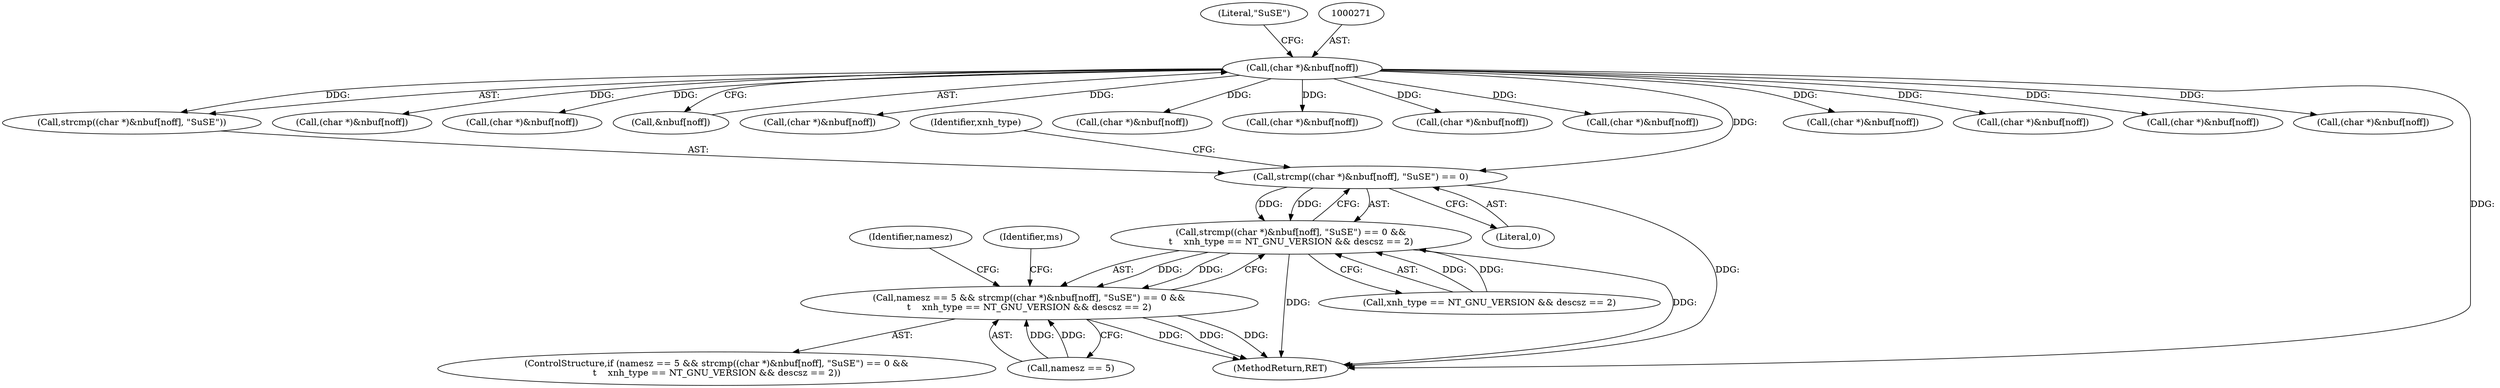 digraph "0_file_39c7ac1106be844a5296d3eb5971946cc09ffda0@API" {
"1000268" [label="(Call,strcmp((char *)&nbuf[noff], \"SuSE\") == 0)"];
"1000270" [label="(Call,(char *)&nbuf[noff])"];
"1000267" [label="(Call,strcmp((char *)&nbuf[noff], \"SuSE\") == 0 &&\n\t    xnh_type == NT_GNU_VERSION && descsz == 2)"];
"1000263" [label="(Call,namesz == 5 && strcmp((char *)&nbuf[noff], \"SuSE\") == 0 &&\n\t    xnh_type == NT_GNU_VERSION && descsz == 2)"];
"1000624" [label="(Call,(char *)&nbuf[noff])"];
"1000925" [label="(Call,(char *)&nbuf[noff])"];
"1000272" [label="(Call,&nbuf[noff])"];
"1000268" [label="(Call,strcmp((char *)&nbuf[noff], \"SuSE\") == 0)"];
"1000267" [label="(Call,strcmp((char *)&nbuf[noff], \"SuSE\") == 0 &&\n\t    xnh_type == NT_GNU_VERSION && descsz == 2)"];
"1000300" [label="(Identifier,namesz)"];
"1000270" [label="(Call,(char *)&nbuf[noff])"];
"1000756" [label="(Call,(char *)&nbuf[noff])"];
"1001237" [label="(MethodReturn,RET)"];
"1000906" [label="(Call,(char *)&nbuf[noff])"];
"1000280" [label="(Identifier,xnh_type)"];
"1000530" [label="(Call,(char *)&nbuf[noff])"];
"1000262" [label="(ControlStructure,if (namesz == 5 && strcmp((char *)&nbuf[noff], \"SuSE\") == 0 &&\n\t    xnh_type == NT_GNU_VERSION && descsz == 2))"];
"1000287" [label="(Identifier,ms)"];
"1000276" [label="(Literal,\"SuSE\")"];
"1000717" [label="(Call,(char *)&nbuf[noff])"];
"1000305" [label="(Call,(char *)&nbuf[noff])"];
"1000263" [label="(Call,namesz == 5 && strcmp((char *)&nbuf[noff], \"SuSE\") == 0 &&\n\t    xnh_type == NT_GNU_VERSION && descsz == 2)"];
"1000269" [label="(Call,strcmp((char *)&nbuf[noff], \"SuSE\"))"];
"1000264" [label="(Call,namesz == 5)"];
"1000278" [label="(Call,xnh_type == NT_GNU_VERSION && descsz == 2)"];
"1000277" [label="(Literal,0)"];
"1000451" [label="(Call,(char *)&nbuf[noff])"];
"1000795" [label="(Call,(char *)&nbuf[noff])"];
"1000872" [label="(Call,(char *)&nbuf[noff])"];
"1000887" [label="(Call,(char *)&nbuf[noff])"];
"1000268" -> "1000267"  [label="AST: "];
"1000268" -> "1000277"  [label="CFG: "];
"1000269" -> "1000268"  [label="AST: "];
"1000277" -> "1000268"  [label="AST: "];
"1000280" -> "1000268"  [label="CFG: "];
"1000267" -> "1000268"  [label="CFG: "];
"1000268" -> "1001237"  [label="DDG: "];
"1000268" -> "1000267"  [label="DDG: "];
"1000268" -> "1000267"  [label="DDG: "];
"1000270" -> "1000268"  [label="DDG: "];
"1000270" -> "1000269"  [label="AST: "];
"1000270" -> "1000272"  [label="CFG: "];
"1000271" -> "1000270"  [label="AST: "];
"1000272" -> "1000270"  [label="AST: "];
"1000276" -> "1000270"  [label="CFG: "];
"1000270" -> "1001237"  [label="DDG: "];
"1000270" -> "1000269"  [label="DDG: "];
"1000270" -> "1000305"  [label="DDG: "];
"1000270" -> "1000451"  [label="DDG: "];
"1000270" -> "1000530"  [label="DDG: "];
"1000270" -> "1000624"  [label="DDG: "];
"1000270" -> "1000717"  [label="DDG: "];
"1000270" -> "1000756"  [label="DDG: "];
"1000270" -> "1000795"  [label="DDG: "];
"1000270" -> "1000872"  [label="DDG: "];
"1000270" -> "1000887"  [label="DDG: "];
"1000270" -> "1000906"  [label="DDG: "];
"1000270" -> "1000925"  [label="DDG: "];
"1000267" -> "1000263"  [label="AST: "];
"1000267" -> "1000278"  [label="CFG: "];
"1000278" -> "1000267"  [label="AST: "];
"1000263" -> "1000267"  [label="CFG: "];
"1000267" -> "1001237"  [label="DDG: "];
"1000267" -> "1001237"  [label="DDG: "];
"1000267" -> "1000263"  [label="DDG: "];
"1000267" -> "1000263"  [label="DDG: "];
"1000278" -> "1000267"  [label="DDG: "];
"1000278" -> "1000267"  [label="DDG: "];
"1000263" -> "1000262"  [label="AST: "];
"1000263" -> "1000264"  [label="CFG: "];
"1000264" -> "1000263"  [label="AST: "];
"1000287" -> "1000263"  [label="CFG: "];
"1000300" -> "1000263"  [label="CFG: "];
"1000263" -> "1001237"  [label="DDG: "];
"1000263" -> "1001237"  [label="DDG: "];
"1000263" -> "1001237"  [label="DDG: "];
"1000264" -> "1000263"  [label="DDG: "];
"1000264" -> "1000263"  [label="DDG: "];
}

